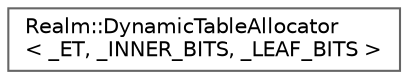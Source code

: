 digraph "Graphical Class Hierarchy"
{
 // LATEX_PDF_SIZE
  bgcolor="transparent";
  edge [fontname=Helvetica,fontsize=10,labelfontname=Helvetica,labelfontsize=10];
  node [fontname=Helvetica,fontsize=10,shape=box,height=0.2,width=0.4];
  rankdir="LR";
  Node0 [id="Node000000",label="Realm::DynamicTableAllocator\l\< _ET, _INNER_BITS, _LEAF_BITS \>",height=0.2,width=0.4,color="grey40", fillcolor="white", style="filled",URL="$classRealm_1_1DynamicTableAllocator.html",tooltip=" "];
}
